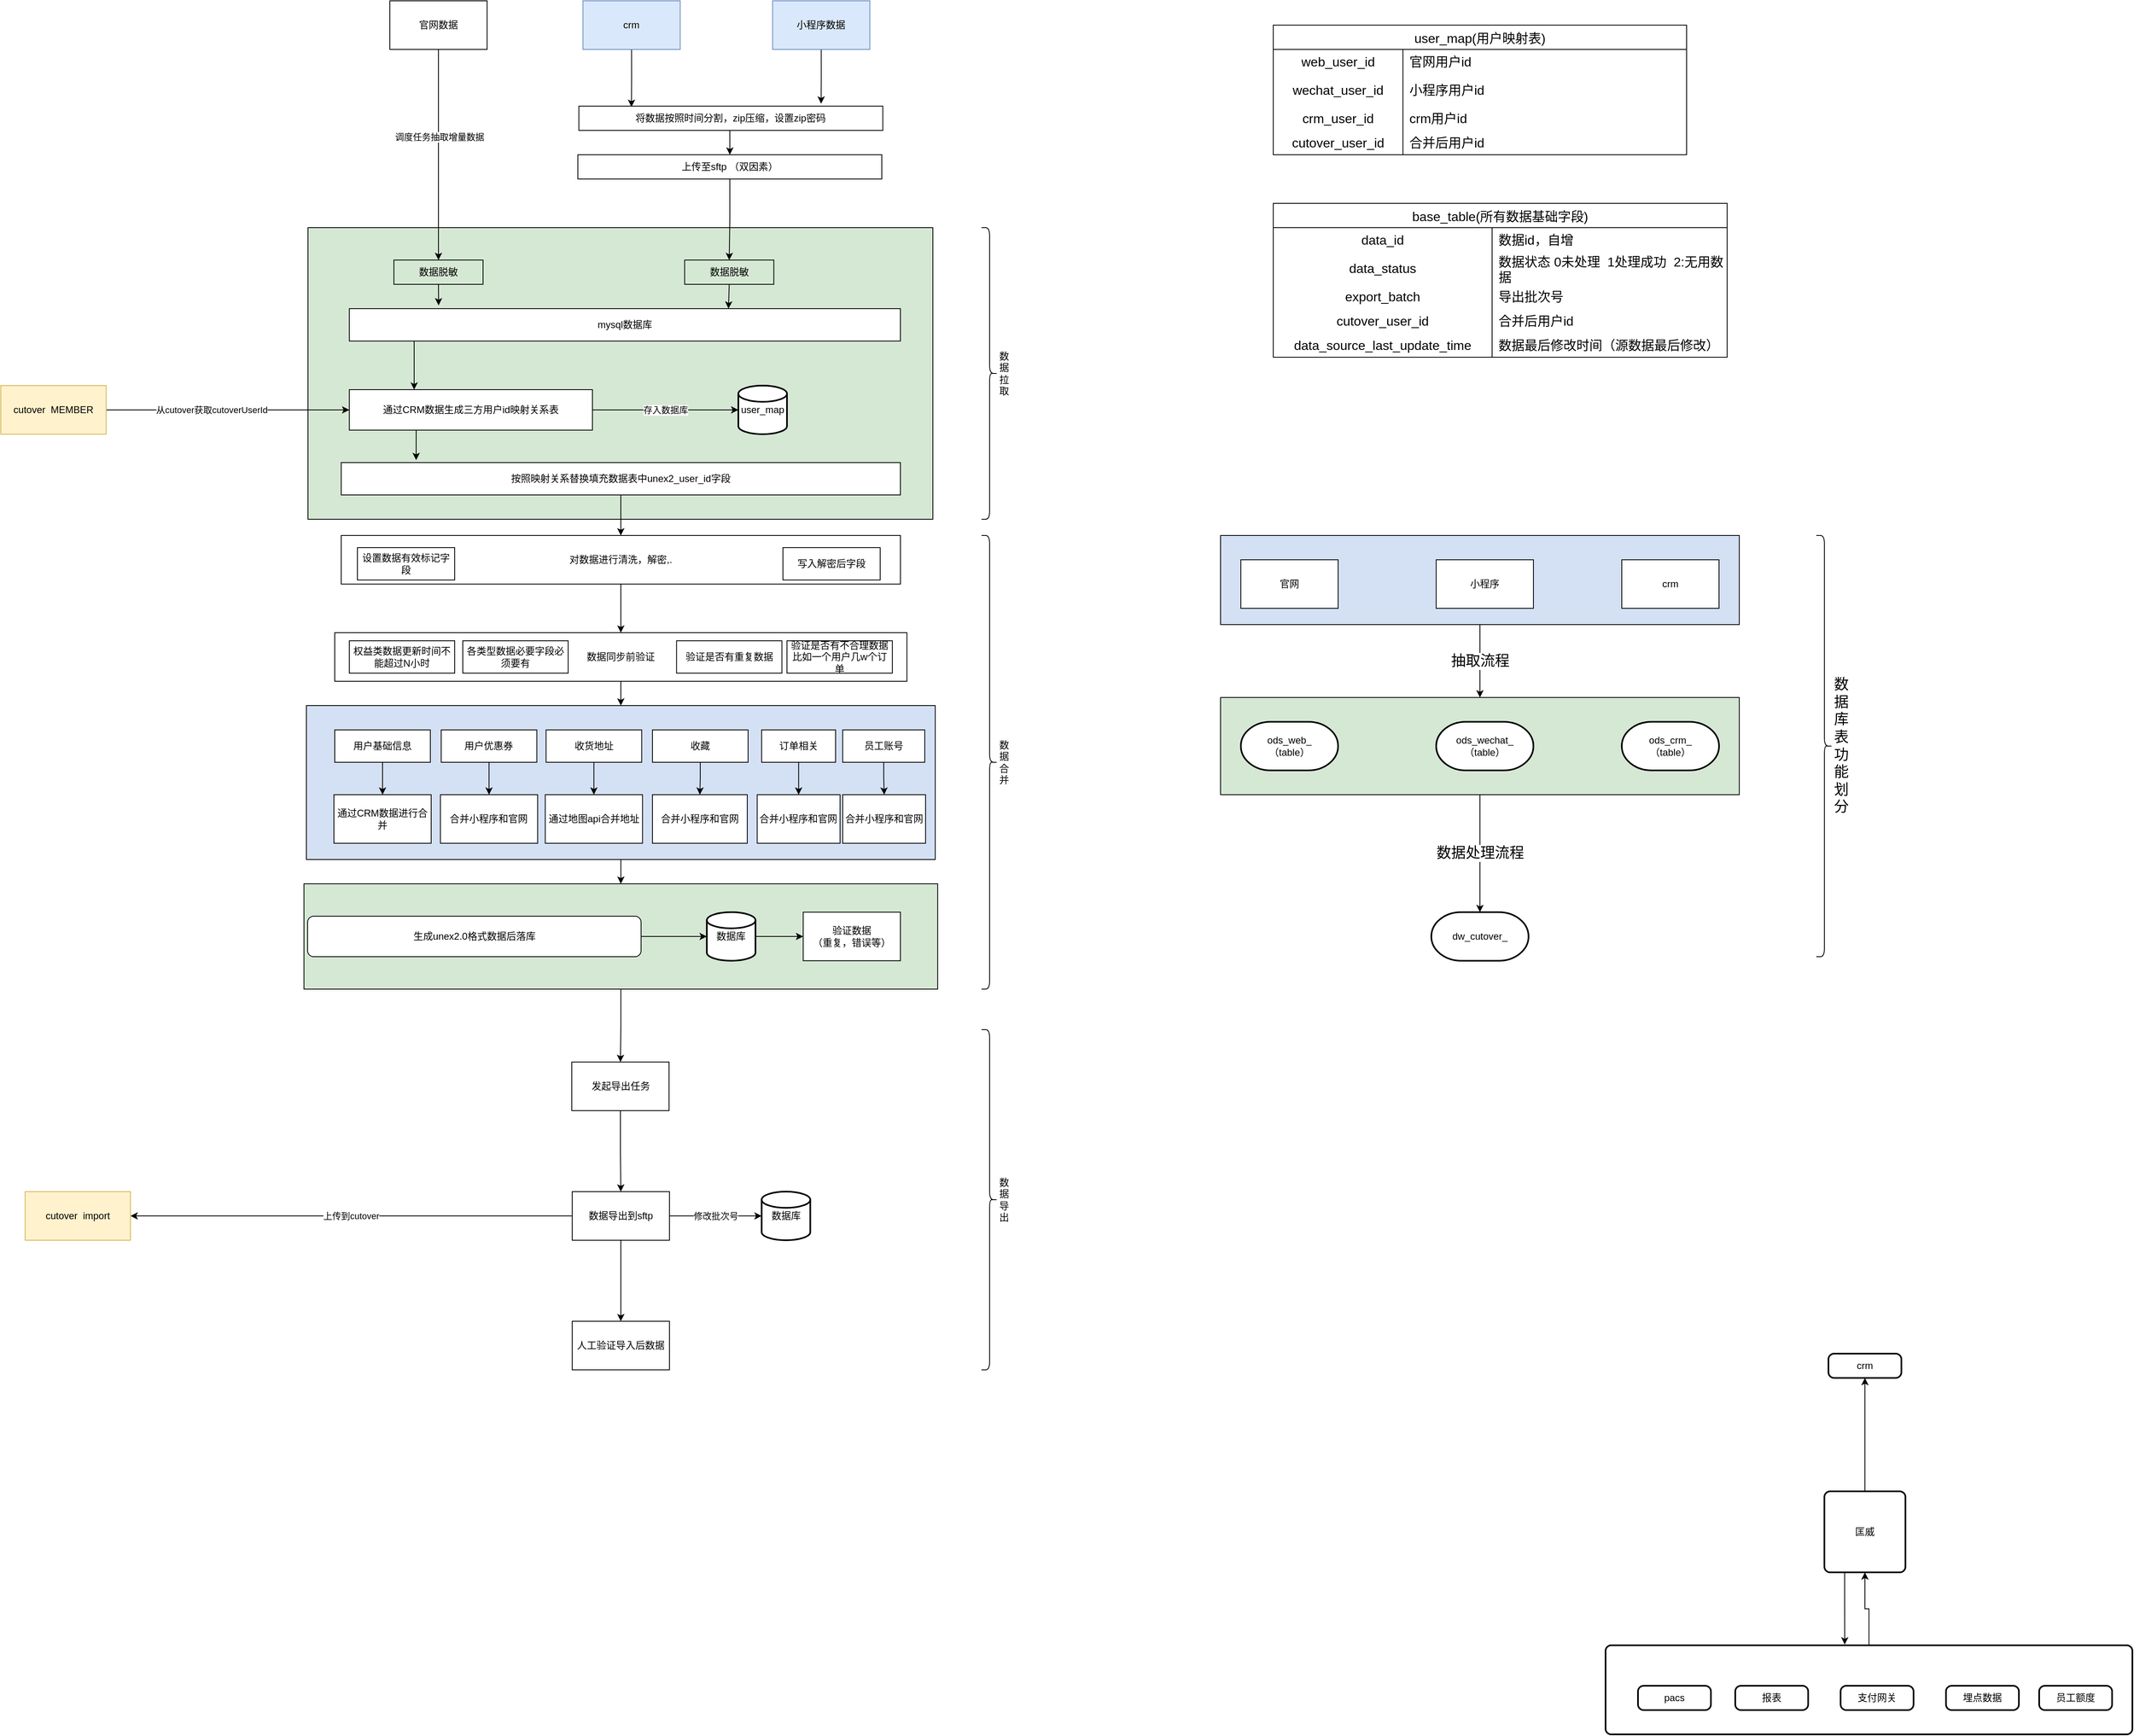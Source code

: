 <mxfile version="21.1.2" type="github">
  <diagram id="C5RBs43oDa-KdzZeNtuy" name="Page-1">
    <mxGraphModel dx="3059" dy="2230" grid="1" gridSize="10" guides="1" tooltips="1" connect="1" arrows="1" fold="1" page="1" pageScale="1" pageWidth="827" pageHeight="1169" math="0" shadow="0">
      <root>
        <mxCell id="WIyWlLk6GJQsqaUBKTNV-0" />
        <mxCell id="WIyWlLk6GJQsqaUBKTNV-1" parent="WIyWlLk6GJQsqaUBKTNV-0" />
        <mxCell id="fcaXWsSUOQ-A27VIgPfb-210" value="&lt;font style=&quot;font-size: 18px;&quot;&gt;抽取流程&lt;/font&gt;" style="edgeStyle=orthogonalEdgeStyle;rounded=0;orthogonalLoop=1;jettySize=auto;html=1;entryX=0.5;entryY=0;entryDx=0;entryDy=0;" edge="1" parent="WIyWlLk6GJQsqaUBKTNV-1" source="fcaXWsSUOQ-A27VIgPfb-208" target="fcaXWsSUOQ-A27VIgPfb-207">
          <mxGeometry relative="1" as="geometry" />
        </mxCell>
        <mxCell id="fcaXWsSUOQ-A27VIgPfb-208" value="" style="rounded=0;whiteSpace=wrap;html=1;fillColor=#D4E1F5;" vertex="1" parent="WIyWlLk6GJQsqaUBKTNV-1">
          <mxGeometry x="855" y="420" width="640" height="110" as="geometry" />
        </mxCell>
        <mxCell id="fcaXWsSUOQ-A27VIgPfb-209" value="&lt;font style=&quot;font-size: 18px;&quot;&gt;数据处理流程&lt;/font&gt;" style="edgeStyle=orthogonalEdgeStyle;rounded=0;orthogonalLoop=1;jettySize=auto;html=1;" edge="1" parent="WIyWlLk6GJQsqaUBKTNV-1" source="fcaXWsSUOQ-A27VIgPfb-207" target="fcaXWsSUOQ-A27VIgPfb-206">
          <mxGeometry x="-0.007" relative="1" as="geometry">
            <mxPoint as="offset" />
          </mxGeometry>
        </mxCell>
        <mxCell id="fcaXWsSUOQ-A27VIgPfb-207" value="" style="rounded=0;whiteSpace=wrap;html=1;fillColor=#D5E8D4;" vertex="1" parent="WIyWlLk6GJQsqaUBKTNV-1">
          <mxGeometry x="855" y="620" width="640" height="120" as="geometry" />
        </mxCell>
        <mxCell id="fcaXWsSUOQ-A27VIgPfb-147" value="" style="rounded=0;whiteSpace=wrap;html=1;fillColor=#D5E8D4;" vertex="1" parent="WIyWlLk6GJQsqaUBKTNV-1">
          <mxGeometry x="-271" y="40" width="771" height="360" as="geometry" />
        </mxCell>
        <mxCell id="fcaXWsSUOQ-A27VIgPfb-154" value="" style="edgeStyle=orthogonalEdgeStyle;rounded=0;orthogonalLoop=1;jettySize=auto;html=1;" edge="1" parent="WIyWlLk6GJQsqaUBKTNV-1" source="fcaXWsSUOQ-A27VIgPfb-136" target="fcaXWsSUOQ-A27VIgPfb-153">
          <mxGeometry relative="1" as="geometry" />
        </mxCell>
        <mxCell id="fcaXWsSUOQ-A27VIgPfb-136" value="" style="rounded=0;whiteSpace=wrap;html=1;fillColor=#D5E8D4;" vertex="1" parent="WIyWlLk6GJQsqaUBKTNV-1">
          <mxGeometry x="-275.94" y="850" width="781.88" height="130" as="geometry" />
        </mxCell>
        <mxCell id="fcaXWsSUOQ-A27VIgPfb-137" style="edgeStyle=orthogonalEdgeStyle;rounded=0;orthogonalLoop=1;jettySize=auto;html=1;entryX=0.5;entryY=0;entryDx=0;entryDy=0;" edge="1" parent="WIyWlLk6GJQsqaUBKTNV-1" source="fcaXWsSUOQ-A27VIgPfb-123" target="fcaXWsSUOQ-A27VIgPfb-136">
          <mxGeometry relative="1" as="geometry" />
        </mxCell>
        <mxCell id="fcaXWsSUOQ-A27VIgPfb-123" value="" style="rounded=0;whiteSpace=wrap;html=1;fillColor=#D4E1F5;" vertex="1" parent="WIyWlLk6GJQsqaUBKTNV-1">
          <mxGeometry x="-272.94" y="630" width="775.87" height="190" as="geometry" />
        </mxCell>
        <mxCell id="0gqTy0QDbSoAj9n-1m2J-122" style="edgeStyle=orthogonalEdgeStyle;rounded=0;orthogonalLoop=1;jettySize=auto;html=1;exitX=0.5;exitY=0;exitDx=0;exitDy=0;entryX=0.5;entryY=1;entryDx=0;entryDy=0;" parent="WIyWlLk6GJQsqaUBKTNV-1" source="0gqTy0QDbSoAj9n-1m2J-116" target="0gqTy0QDbSoAj9n-1m2J-111" edge="1">
          <mxGeometry relative="1" as="geometry">
            <mxPoint x="1655" y="1765" as="targetPoint" />
          </mxGeometry>
        </mxCell>
        <mxCell id="0gqTy0QDbSoAj9n-1m2J-116" value="" style="rounded=1;whiteSpace=wrap;html=1;absoluteArcSize=1;arcSize=14;strokeWidth=2;" parent="WIyWlLk6GJQsqaUBKTNV-1" vertex="1">
          <mxGeometry x="1330" y="1790" width="650" height="110" as="geometry" />
        </mxCell>
        <mxCell id="fcaXWsSUOQ-A27VIgPfb-14" style="edgeStyle=orthogonalEdgeStyle;rounded=0;orthogonalLoop=1;jettySize=auto;html=1;exitX=0.5;exitY=1;exitDx=0;exitDy=0;entryX=0.162;entryY=-0.1;entryDx=0;entryDy=0;entryPerimeter=0;" edge="1" parent="WIyWlLk6GJQsqaUBKTNV-1" source="fcaXWsSUOQ-A27VIgPfb-23" target="fcaXWsSUOQ-A27VIgPfb-11">
          <mxGeometry relative="1" as="geometry">
            <mxPoint x="-110" y="120" as="targetPoint" />
          </mxGeometry>
        </mxCell>
        <mxCell id="xfaNWAlnwhSYscTLYdB0-0" value="官网数据" style="rounded=0;whiteSpace=wrap;html=1;" parent="WIyWlLk6GJQsqaUBKTNV-1" vertex="1">
          <mxGeometry x="-170" y="-240" width="120" height="60" as="geometry" />
        </mxCell>
        <mxCell id="fcaXWsSUOQ-A27VIgPfb-3" style="edgeStyle=orthogonalEdgeStyle;rounded=0;orthogonalLoop=1;jettySize=auto;html=1;exitX=0.5;exitY=1;exitDx=0;exitDy=0;entryX=0.797;entryY=-0.1;entryDx=0;entryDy=0;entryPerimeter=0;" edge="1" parent="WIyWlLk6GJQsqaUBKTNV-1" source="xfaNWAlnwhSYscTLYdB0-1" target="fcaXWsSUOQ-A27VIgPfb-1">
          <mxGeometry relative="1" as="geometry" />
        </mxCell>
        <mxCell id="xfaNWAlnwhSYscTLYdB0-1" value="小程序数据" style="rounded=0;whiteSpace=wrap;html=1;fillColor=#dae8fc;strokeColor=#6c8ebf;" parent="WIyWlLk6GJQsqaUBKTNV-1" vertex="1">
          <mxGeometry x="302.25" y="-240" width="120" height="60" as="geometry" />
        </mxCell>
        <mxCell id="fcaXWsSUOQ-A27VIgPfb-2" style="edgeStyle=orthogonalEdgeStyle;rounded=0;orthogonalLoop=1;jettySize=auto;html=1;exitX=0.5;exitY=1;exitDx=0;exitDy=0;entryX=0.173;entryY=0.033;entryDx=0;entryDy=0;entryPerimeter=0;" edge="1" parent="WIyWlLk6GJQsqaUBKTNV-1" source="0gqTy0QDbSoAj9n-1m2J-1" target="fcaXWsSUOQ-A27VIgPfb-1">
          <mxGeometry relative="1" as="geometry" />
        </mxCell>
        <mxCell id="0gqTy0QDbSoAj9n-1m2J-1" value="crm" style="rounded=0;whiteSpace=wrap;html=1;fillColor=#dae8fc;strokeColor=#6c8ebf;" parent="WIyWlLk6GJQsqaUBKTNV-1" vertex="1">
          <mxGeometry x="68.25" y="-240" width="120" height="60" as="geometry" />
        </mxCell>
        <mxCell id="0gqTy0QDbSoAj9n-1m2J-119" style="edgeStyle=orthogonalEdgeStyle;rounded=0;orthogonalLoop=1;jettySize=auto;html=1;exitX=0.5;exitY=0;exitDx=0;exitDy=0;" parent="WIyWlLk6GJQsqaUBKTNV-1" source="0gqTy0QDbSoAj9n-1m2J-111" target="0gqTy0QDbSoAj9n-1m2J-112" edge="1">
          <mxGeometry relative="1" as="geometry" />
        </mxCell>
        <mxCell id="0gqTy0QDbSoAj9n-1m2J-120" style="edgeStyle=orthogonalEdgeStyle;rounded=0;orthogonalLoop=1;jettySize=auto;html=1;exitX=0.25;exitY=1;exitDx=0;exitDy=0;entryX=0.454;entryY=-0.009;entryDx=0;entryDy=0;entryPerimeter=0;" parent="WIyWlLk6GJQsqaUBKTNV-1" source="0gqTy0QDbSoAj9n-1m2J-111" target="0gqTy0QDbSoAj9n-1m2J-116" edge="1">
          <mxGeometry relative="1" as="geometry" />
        </mxCell>
        <mxCell id="0gqTy0QDbSoAj9n-1m2J-111" value="匡威" style="rounded=1;whiteSpace=wrap;html=1;absoluteArcSize=1;arcSize=14;strokeWidth=2;" parent="WIyWlLk6GJQsqaUBKTNV-1" vertex="1">
          <mxGeometry x="1600" y="1600" width="100" height="100" as="geometry" />
        </mxCell>
        <mxCell id="0gqTy0QDbSoAj9n-1m2J-112" value="crm" style="rounded=1;whiteSpace=wrap;html=1;absoluteArcSize=1;arcSize=14;strokeWidth=2;" parent="WIyWlLk6GJQsqaUBKTNV-1" vertex="1">
          <mxGeometry x="1605" y="1430" width="90" height="30" as="geometry" />
        </mxCell>
        <mxCell id="0gqTy0QDbSoAj9n-1m2J-113" value="pacs" style="rounded=1;whiteSpace=wrap;html=1;absoluteArcSize=1;arcSize=14;strokeWidth=2;" parent="WIyWlLk6GJQsqaUBKTNV-1" vertex="1">
          <mxGeometry x="1370" y="1840" width="90" height="30" as="geometry" />
        </mxCell>
        <mxCell id="0gqTy0QDbSoAj9n-1m2J-114" value="报表" style="rounded=1;whiteSpace=wrap;html=1;absoluteArcSize=1;arcSize=14;strokeWidth=2;" parent="WIyWlLk6GJQsqaUBKTNV-1" vertex="1">
          <mxGeometry x="1490" y="1840" width="90" height="30" as="geometry" />
        </mxCell>
        <mxCell id="0gqTy0QDbSoAj9n-1m2J-115" value="支付网关" style="rounded=1;whiteSpace=wrap;html=1;absoluteArcSize=1;arcSize=14;strokeWidth=2;" parent="WIyWlLk6GJQsqaUBKTNV-1" vertex="1">
          <mxGeometry x="1620" y="1840" width="90" height="30" as="geometry" />
        </mxCell>
        <mxCell id="0gqTy0QDbSoAj9n-1m2J-117" value="埋点数据" style="rounded=1;whiteSpace=wrap;html=1;absoluteArcSize=1;arcSize=14;strokeWidth=2;" parent="WIyWlLk6GJQsqaUBKTNV-1" vertex="1">
          <mxGeometry x="1750" y="1840" width="90" height="30" as="geometry" />
        </mxCell>
        <mxCell id="0gqTy0QDbSoAj9n-1m2J-118" value="员工额度" style="rounded=1;whiteSpace=wrap;html=1;absoluteArcSize=1;arcSize=14;strokeWidth=2;" parent="WIyWlLk6GJQsqaUBKTNV-1" vertex="1">
          <mxGeometry x="1865" y="1840" width="90" height="30" as="geometry" />
        </mxCell>
        <mxCell id="fcaXWsSUOQ-A27VIgPfb-5" style="edgeStyle=orthogonalEdgeStyle;rounded=0;orthogonalLoop=1;jettySize=auto;html=1;exitX=0.5;exitY=1;exitDx=0;exitDy=0;entryX=0.5;entryY=0;entryDx=0;entryDy=0;" edge="1" parent="WIyWlLk6GJQsqaUBKTNV-1" source="fcaXWsSUOQ-A27VIgPfb-1" target="fcaXWsSUOQ-A27VIgPfb-4">
          <mxGeometry relative="1" as="geometry" />
        </mxCell>
        <mxCell id="fcaXWsSUOQ-A27VIgPfb-1" value="将数据按照时间分割，zip压缩，设置zip密码" style="rounded=0;whiteSpace=wrap;html=1;" vertex="1" parent="WIyWlLk6GJQsqaUBKTNV-1">
          <mxGeometry x="63.25" y="-110" width="375" height="30" as="geometry" />
        </mxCell>
        <mxCell id="fcaXWsSUOQ-A27VIgPfb-28" style="edgeStyle=orthogonalEdgeStyle;rounded=0;orthogonalLoop=1;jettySize=auto;html=1;exitX=0.5;exitY=1;exitDx=0;exitDy=0;entryX=0.5;entryY=0;entryDx=0;entryDy=0;" edge="1" parent="WIyWlLk6GJQsqaUBKTNV-1" source="fcaXWsSUOQ-A27VIgPfb-4" target="fcaXWsSUOQ-A27VIgPfb-26">
          <mxGeometry relative="1" as="geometry" />
        </mxCell>
        <mxCell id="fcaXWsSUOQ-A27VIgPfb-4" value="上传至sftp （双因素）" style="rounded=0;whiteSpace=wrap;html=1;" vertex="1" parent="WIyWlLk6GJQsqaUBKTNV-1">
          <mxGeometry x="62" y="-50" width="375" height="30" as="geometry" />
        </mxCell>
        <mxCell id="fcaXWsSUOQ-A27VIgPfb-11" value="mysql数据库" style="rounded=0;whiteSpace=wrap;html=1;" vertex="1" parent="WIyWlLk6GJQsqaUBKTNV-1">
          <mxGeometry x="-220" y="140" width="680" height="40" as="geometry" />
        </mxCell>
        <mxCell id="fcaXWsSUOQ-A27VIgPfb-24" value="" style="edgeStyle=orthogonalEdgeStyle;rounded=0;orthogonalLoop=1;jettySize=auto;html=1;exitX=0.5;exitY=1;exitDx=0;exitDy=0;entryX=0.5;entryY=0;entryDx=0;entryDy=0;" edge="1" parent="WIyWlLk6GJQsqaUBKTNV-1" source="xfaNWAlnwhSYscTLYdB0-0" target="fcaXWsSUOQ-A27VIgPfb-23">
          <mxGeometry relative="1" as="geometry">
            <mxPoint x="-110" y="-110" as="sourcePoint" />
            <mxPoint x="-110" y="136" as="targetPoint" />
          </mxGeometry>
        </mxCell>
        <mxCell id="fcaXWsSUOQ-A27VIgPfb-25" value="调度任务抽取增量数据" style="edgeLabel;html=1;align=center;verticalAlign=middle;resizable=0;points=[];" vertex="1" connectable="0" parent="fcaXWsSUOQ-A27VIgPfb-24">
          <mxGeometry x="-0.171" y="1" relative="1" as="geometry">
            <mxPoint as="offset" />
          </mxGeometry>
        </mxCell>
        <mxCell id="fcaXWsSUOQ-A27VIgPfb-23" value="数据脱敏" style="rounded=0;whiteSpace=wrap;html=1;fillColor=#D5E8D4;" vertex="1" parent="WIyWlLk6GJQsqaUBKTNV-1">
          <mxGeometry x="-165" y="80" width="110" height="30" as="geometry" />
        </mxCell>
        <mxCell id="fcaXWsSUOQ-A27VIgPfb-30" style="edgeStyle=orthogonalEdgeStyle;rounded=0;orthogonalLoop=1;jettySize=auto;html=1;exitX=0.5;exitY=1;exitDx=0;exitDy=0;entryX=0.688;entryY=0;entryDx=0;entryDy=0;entryPerimeter=0;" edge="1" parent="WIyWlLk6GJQsqaUBKTNV-1" source="fcaXWsSUOQ-A27VIgPfb-26" target="fcaXWsSUOQ-A27VIgPfb-11">
          <mxGeometry relative="1" as="geometry" />
        </mxCell>
        <mxCell id="fcaXWsSUOQ-A27VIgPfb-26" value="数据脱敏" style="rounded=0;whiteSpace=wrap;html=1;fillColor=#D5E8D4;" vertex="1" parent="WIyWlLk6GJQsqaUBKTNV-1">
          <mxGeometry x="193.75" y="80" width="110" height="30" as="geometry" />
        </mxCell>
        <mxCell id="fcaXWsSUOQ-A27VIgPfb-80" value="存入数据库" style="edgeStyle=orthogonalEdgeStyle;rounded=0;orthogonalLoop=1;jettySize=auto;html=1;exitX=1;exitY=0.5;exitDx=0;exitDy=0;entryX=0;entryY=0.5;entryDx=0;entryDy=0;entryPerimeter=0;" edge="1" parent="WIyWlLk6GJQsqaUBKTNV-1" source="fcaXWsSUOQ-A27VIgPfb-31" target="fcaXWsSUOQ-A27VIgPfb-79">
          <mxGeometry relative="1" as="geometry" />
        </mxCell>
        <mxCell id="fcaXWsSUOQ-A27VIgPfb-82" style="edgeStyle=orthogonalEdgeStyle;rounded=0;orthogonalLoop=1;jettySize=auto;html=1;exitX=0.25;exitY=1;exitDx=0;exitDy=0;entryX=0.134;entryY=-0.075;entryDx=0;entryDy=0;entryPerimeter=0;" edge="1" parent="WIyWlLk6GJQsqaUBKTNV-1" source="fcaXWsSUOQ-A27VIgPfb-31" target="fcaXWsSUOQ-A27VIgPfb-81">
          <mxGeometry relative="1" as="geometry" />
        </mxCell>
        <mxCell id="fcaXWsSUOQ-A27VIgPfb-31" value="通过CRM数据生成三方用户id映射关系表" style="rounded=0;whiteSpace=wrap;html=1;" vertex="1" parent="WIyWlLk6GJQsqaUBKTNV-1">
          <mxGeometry x="-220" y="240" width="300" height="50" as="geometry" />
        </mxCell>
        <mxCell id="fcaXWsSUOQ-A27VIgPfb-32" value="" style="endArrow=classic;html=1;rounded=0;" edge="1" parent="WIyWlLk6GJQsqaUBKTNV-1">
          <mxGeometry width="50" height="50" relative="1" as="geometry">
            <mxPoint x="-140" y="180" as="sourcePoint" />
            <mxPoint x="-140" y="240" as="targetPoint" />
          </mxGeometry>
        </mxCell>
        <mxCell id="fcaXWsSUOQ-A27VIgPfb-66" style="edgeStyle=orthogonalEdgeStyle;rounded=0;orthogonalLoop=1;jettySize=auto;html=1;exitX=1;exitY=0.5;exitDx=0;exitDy=0;" edge="1" parent="WIyWlLk6GJQsqaUBKTNV-1" source="fcaXWsSUOQ-A27VIgPfb-65" target="fcaXWsSUOQ-A27VIgPfb-31">
          <mxGeometry relative="1" as="geometry" />
        </mxCell>
        <mxCell id="fcaXWsSUOQ-A27VIgPfb-65" value="cutover&amp;nbsp; MEMBER" style="rounded=0;whiteSpace=wrap;html=1;fillColor=#fff2cc;strokeColor=#d6b656;" vertex="1" parent="WIyWlLk6GJQsqaUBKTNV-1">
          <mxGeometry x="-650" y="235" width="130" height="60" as="geometry" />
        </mxCell>
        <mxCell id="fcaXWsSUOQ-A27VIgPfb-67" value="从cutover获取cutoverUserId" style="edgeLabel;html=1;align=center;verticalAlign=middle;resizable=0;points=[];" vertex="1" connectable="0" parent="WIyWlLk6GJQsqaUBKTNV-1">
          <mxGeometry x="-390" y="265" as="geometry" />
        </mxCell>
        <mxCell id="fcaXWsSUOQ-A27VIgPfb-79" value="user_map" style="strokeWidth=2;html=1;shape=mxgraph.flowchart.database;whiteSpace=wrap;" vertex="1" parent="WIyWlLk6GJQsqaUBKTNV-1">
          <mxGeometry x="260" y="235" width="60" height="60" as="geometry" />
        </mxCell>
        <mxCell id="fcaXWsSUOQ-A27VIgPfb-84" style="edgeStyle=orthogonalEdgeStyle;rounded=0;orthogonalLoop=1;jettySize=auto;html=1;" edge="1" parent="WIyWlLk6GJQsqaUBKTNV-1" source="fcaXWsSUOQ-A27VIgPfb-81" target="fcaXWsSUOQ-A27VIgPfb-83">
          <mxGeometry relative="1" as="geometry" />
        </mxCell>
        <mxCell id="fcaXWsSUOQ-A27VIgPfb-81" value="按照映射关系替换填充数据表中unex2_user_id字段" style="rounded=0;whiteSpace=wrap;html=1;" vertex="1" parent="WIyWlLk6GJQsqaUBKTNV-1">
          <mxGeometry x="-230" y="330" width="690" height="40" as="geometry" />
        </mxCell>
        <mxCell id="fcaXWsSUOQ-A27VIgPfb-90" style="edgeStyle=orthogonalEdgeStyle;rounded=0;orthogonalLoop=1;jettySize=auto;html=1;exitX=0.5;exitY=1;exitDx=0;exitDy=0;entryX=0.5;entryY=0;entryDx=0;entryDy=0;" edge="1" parent="WIyWlLk6GJQsqaUBKTNV-1" source="fcaXWsSUOQ-A27VIgPfb-83" target="fcaXWsSUOQ-A27VIgPfb-89">
          <mxGeometry relative="1" as="geometry" />
        </mxCell>
        <mxCell id="fcaXWsSUOQ-A27VIgPfb-83" value="对数据进行清洗，解密,." style="rounded=0;whiteSpace=wrap;html=1;" vertex="1" parent="WIyWlLk6GJQsqaUBKTNV-1">
          <mxGeometry x="-230" y="420" width="690" height="60" as="geometry" />
        </mxCell>
        <mxCell id="fcaXWsSUOQ-A27VIgPfb-85" value="设置数据有效标记字段" style="rounded=0;whiteSpace=wrap;html=1;" vertex="1" parent="WIyWlLk6GJQsqaUBKTNV-1">
          <mxGeometry x="-210" y="435" width="120" height="40" as="geometry" />
        </mxCell>
        <mxCell id="fcaXWsSUOQ-A27VIgPfb-87" value="写入解密后字段" style="rounded=0;whiteSpace=wrap;html=1;" vertex="1" parent="WIyWlLk6GJQsqaUBKTNV-1">
          <mxGeometry x="315" y="435" width="120" height="40" as="geometry" />
        </mxCell>
        <mxCell id="fcaXWsSUOQ-A27VIgPfb-124" style="edgeStyle=orthogonalEdgeStyle;rounded=0;orthogonalLoop=1;jettySize=auto;html=1;" edge="1" parent="WIyWlLk6GJQsqaUBKTNV-1" source="fcaXWsSUOQ-A27VIgPfb-89" target="fcaXWsSUOQ-A27VIgPfb-123">
          <mxGeometry relative="1" as="geometry" />
        </mxCell>
        <mxCell id="fcaXWsSUOQ-A27VIgPfb-89" value="数据同步前验证" style="rounded=0;whiteSpace=wrap;html=1;" vertex="1" parent="WIyWlLk6GJQsqaUBKTNV-1">
          <mxGeometry x="-238" y="540" width="706" height="60" as="geometry" />
        </mxCell>
        <mxCell id="fcaXWsSUOQ-A27VIgPfb-91" value="权益类数据更新时间不能超过N小时" style="rounded=0;whiteSpace=wrap;html=1;" vertex="1" parent="WIyWlLk6GJQsqaUBKTNV-1">
          <mxGeometry x="-220" y="550" width="130" height="40" as="geometry" />
        </mxCell>
        <mxCell id="fcaXWsSUOQ-A27VIgPfb-92" value="各类型数据必要字段必须要有" style="rounded=0;whiteSpace=wrap;html=1;" vertex="1" parent="WIyWlLk6GJQsqaUBKTNV-1">
          <mxGeometry x="-80" y="550" width="130" height="40" as="geometry" />
        </mxCell>
        <mxCell id="fcaXWsSUOQ-A27VIgPfb-93" value="验证是否有重复数据" style="rounded=0;whiteSpace=wrap;html=1;" vertex="1" parent="WIyWlLk6GJQsqaUBKTNV-1">
          <mxGeometry x="183.75" y="550" width="130" height="40" as="geometry" />
        </mxCell>
        <mxCell id="fcaXWsSUOQ-A27VIgPfb-94" value="验证是否有不合理数据&lt;br&gt;比如一个用户几w个订单" style="rounded=0;whiteSpace=wrap;html=1;" vertex="1" parent="WIyWlLk6GJQsqaUBKTNV-1">
          <mxGeometry x="320" y="550" width="130" height="40" as="geometry" />
        </mxCell>
        <mxCell id="fcaXWsSUOQ-A27VIgPfb-100" style="edgeStyle=orthogonalEdgeStyle;rounded=0;orthogonalLoop=1;jettySize=auto;html=1;exitX=0.5;exitY=1;exitDx=0;exitDy=0;entryX=0.5;entryY=0;entryDx=0;entryDy=0;" edge="1" parent="WIyWlLk6GJQsqaUBKTNV-1" source="fcaXWsSUOQ-A27VIgPfb-96" target="fcaXWsSUOQ-A27VIgPfb-99">
          <mxGeometry relative="1" as="geometry" />
        </mxCell>
        <mxCell id="fcaXWsSUOQ-A27VIgPfb-96" value="用户基础信息" style="rounded=0;whiteSpace=wrap;html=1;" vertex="1" parent="WIyWlLk6GJQsqaUBKTNV-1">
          <mxGeometry x="-238" y="660" width="118" height="40" as="geometry" />
        </mxCell>
        <mxCell id="fcaXWsSUOQ-A27VIgPfb-99" value="通过CRM数据进行合并" style="rounded=0;whiteSpace=wrap;html=1;" vertex="1" parent="WIyWlLk6GJQsqaUBKTNV-1">
          <mxGeometry x="-239" y="740" width="120" height="60" as="geometry" />
        </mxCell>
        <mxCell id="fcaXWsSUOQ-A27VIgPfb-101" style="edgeStyle=orthogonalEdgeStyle;rounded=0;orthogonalLoop=1;jettySize=auto;html=1;exitX=0.5;exitY=1;exitDx=0;exitDy=0;entryX=0.5;entryY=0;entryDx=0;entryDy=0;" edge="1" parent="WIyWlLk6GJQsqaUBKTNV-1" source="fcaXWsSUOQ-A27VIgPfb-102" target="fcaXWsSUOQ-A27VIgPfb-103">
          <mxGeometry relative="1" as="geometry" />
        </mxCell>
        <mxCell id="fcaXWsSUOQ-A27VIgPfb-102" value="用户优惠券" style="rounded=0;whiteSpace=wrap;html=1;" vertex="1" parent="WIyWlLk6GJQsqaUBKTNV-1">
          <mxGeometry x="-106.63" y="660" width="118" height="40" as="geometry" />
        </mxCell>
        <mxCell id="fcaXWsSUOQ-A27VIgPfb-103" value="合并小程序和官网" style="rounded=0;whiteSpace=wrap;html=1;" vertex="1" parent="WIyWlLk6GJQsqaUBKTNV-1">
          <mxGeometry x="-107.63" y="740" width="120" height="60" as="geometry" />
        </mxCell>
        <mxCell id="fcaXWsSUOQ-A27VIgPfb-105" style="edgeStyle=orthogonalEdgeStyle;rounded=0;orthogonalLoop=1;jettySize=auto;html=1;exitX=0.5;exitY=1;exitDx=0;exitDy=0;entryX=0.5;entryY=0;entryDx=0;entryDy=0;" edge="1" parent="WIyWlLk6GJQsqaUBKTNV-1" source="fcaXWsSUOQ-A27VIgPfb-106" target="fcaXWsSUOQ-A27VIgPfb-107">
          <mxGeometry relative="1" as="geometry" />
        </mxCell>
        <mxCell id="fcaXWsSUOQ-A27VIgPfb-106" value="收货地址" style="rounded=0;whiteSpace=wrap;html=1;" vertex="1" parent="WIyWlLk6GJQsqaUBKTNV-1">
          <mxGeometry x="22.75" y="660" width="118" height="40" as="geometry" />
        </mxCell>
        <mxCell id="fcaXWsSUOQ-A27VIgPfb-107" value="通过地图api合并地址&lt;br&gt;" style="rounded=0;whiteSpace=wrap;html=1;" vertex="1" parent="WIyWlLk6GJQsqaUBKTNV-1">
          <mxGeometry x="21.75" y="740" width="120" height="60" as="geometry" />
        </mxCell>
        <mxCell id="fcaXWsSUOQ-A27VIgPfb-110" style="edgeStyle=orthogonalEdgeStyle;rounded=0;orthogonalLoop=1;jettySize=auto;html=1;exitX=0.5;exitY=1;exitDx=0;exitDy=0;entryX=0.5;entryY=0;entryDx=0;entryDy=0;" edge="1" parent="WIyWlLk6GJQsqaUBKTNV-1" source="fcaXWsSUOQ-A27VIgPfb-111" target="fcaXWsSUOQ-A27VIgPfb-112">
          <mxGeometry relative="1" as="geometry" />
        </mxCell>
        <mxCell id="fcaXWsSUOQ-A27VIgPfb-111" value="收藏" style="rounded=0;whiteSpace=wrap;html=1;" vertex="1" parent="WIyWlLk6GJQsqaUBKTNV-1">
          <mxGeometry x="154" y="660" width="118" height="40" as="geometry" />
        </mxCell>
        <mxCell id="fcaXWsSUOQ-A27VIgPfb-112" value="合并小程序和官网" style="rounded=0;whiteSpace=wrap;html=1;" vertex="1" parent="WIyWlLk6GJQsqaUBKTNV-1">
          <mxGeometry x="154" y="740" width="117" height="60" as="geometry" />
        </mxCell>
        <mxCell id="fcaXWsSUOQ-A27VIgPfb-117" style="edgeStyle=orthogonalEdgeStyle;rounded=0;orthogonalLoop=1;jettySize=auto;html=1;exitX=0.5;exitY=1;exitDx=0;exitDy=0;entryX=0.5;entryY=0;entryDx=0;entryDy=0;" edge="1" parent="WIyWlLk6GJQsqaUBKTNV-1" source="fcaXWsSUOQ-A27VIgPfb-113" target="fcaXWsSUOQ-A27VIgPfb-116">
          <mxGeometry relative="1" as="geometry" />
        </mxCell>
        <mxCell id="fcaXWsSUOQ-A27VIgPfb-113" value="订单相关" style="rounded=0;whiteSpace=wrap;html=1;" vertex="1" parent="WIyWlLk6GJQsqaUBKTNV-1">
          <mxGeometry x="288.75" y="660" width="91.25" height="40" as="geometry" />
        </mxCell>
        <mxCell id="fcaXWsSUOQ-A27VIgPfb-116" value="合并小程序和官网" style="rounded=0;whiteSpace=wrap;html=1;" vertex="1" parent="WIyWlLk6GJQsqaUBKTNV-1">
          <mxGeometry x="283.25" y="740" width="102.25" height="60" as="geometry" />
        </mxCell>
        <mxCell id="fcaXWsSUOQ-A27VIgPfb-122" style="edgeStyle=orthogonalEdgeStyle;rounded=0;orthogonalLoop=1;jettySize=auto;html=1;exitX=0.5;exitY=1;exitDx=0;exitDy=0;" edge="1" parent="WIyWlLk6GJQsqaUBKTNV-1" source="fcaXWsSUOQ-A27VIgPfb-118" target="fcaXWsSUOQ-A27VIgPfb-119">
          <mxGeometry relative="1" as="geometry" />
        </mxCell>
        <mxCell id="fcaXWsSUOQ-A27VIgPfb-118" value="员工账号" style="rounded=0;whiteSpace=wrap;html=1;" vertex="1" parent="WIyWlLk6GJQsqaUBKTNV-1">
          <mxGeometry x="388.75" y="660" width="101.25" height="40" as="geometry" />
        </mxCell>
        <mxCell id="fcaXWsSUOQ-A27VIgPfb-119" value="合并小程序和官网" style="rounded=0;whiteSpace=wrap;html=1;" vertex="1" parent="WIyWlLk6GJQsqaUBKTNV-1">
          <mxGeometry x="388.75" y="740" width="102.25" height="60" as="geometry" />
        </mxCell>
        <mxCell id="fcaXWsSUOQ-A27VIgPfb-133" style="edgeStyle=orthogonalEdgeStyle;rounded=0;orthogonalLoop=1;jettySize=auto;html=1;exitX=1;exitY=0.5;exitDx=0;exitDy=0;entryX=0;entryY=0.5;entryDx=0;entryDy=0;entryPerimeter=0;" edge="1" parent="WIyWlLk6GJQsqaUBKTNV-1" source="fcaXWsSUOQ-A27VIgPfb-125" target="fcaXWsSUOQ-A27VIgPfb-132">
          <mxGeometry relative="1" as="geometry" />
        </mxCell>
        <mxCell id="fcaXWsSUOQ-A27VIgPfb-125" value="生成unex2.0格式数据后落库" style="rounded=1;whiteSpace=wrap;html=1;" vertex="1" parent="WIyWlLk6GJQsqaUBKTNV-1">
          <mxGeometry x="-271.47" y="890" width="411.47" height="50" as="geometry" />
        </mxCell>
        <mxCell id="fcaXWsSUOQ-A27VIgPfb-135" value="" style="edgeStyle=orthogonalEdgeStyle;rounded=0;orthogonalLoop=1;jettySize=auto;html=1;" edge="1" parent="WIyWlLk6GJQsqaUBKTNV-1" source="fcaXWsSUOQ-A27VIgPfb-132" target="fcaXWsSUOQ-A27VIgPfb-134">
          <mxGeometry relative="1" as="geometry" />
        </mxCell>
        <mxCell id="fcaXWsSUOQ-A27VIgPfb-132" value="数据库" style="strokeWidth=2;html=1;shape=mxgraph.flowchart.database;whiteSpace=wrap;" vertex="1" parent="WIyWlLk6GJQsqaUBKTNV-1">
          <mxGeometry x="221.12" y="885" width="60" height="60" as="geometry" />
        </mxCell>
        <mxCell id="fcaXWsSUOQ-A27VIgPfb-134" value="验证数据&lt;br&gt;（重复，错误等）" style="rounded=0;whiteSpace=wrap;html=1;" vertex="1" parent="WIyWlLk6GJQsqaUBKTNV-1">
          <mxGeometry x="340" y="885" width="120" height="60" as="geometry" />
        </mxCell>
        <mxCell id="fcaXWsSUOQ-A27VIgPfb-143" value="上传到cutover" style="edgeStyle=orthogonalEdgeStyle;rounded=0;orthogonalLoop=1;jettySize=auto;html=1;entryX=1;entryY=0.5;entryDx=0;entryDy=0;" edge="1" parent="WIyWlLk6GJQsqaUBKTNV-1" source="fcaXWsSUOQ-A27VIgPfb-138" target="fcaXWsSUOQ-A27VIgPfb-142">
          <mxGeometry x="0.002" relative="1" as="geometry">
            <mxPoint as="offset" />
          </mxGeometry>
        </mxCell>
        <mxCell id="fcaXWsSUOQ-A27VIgPfb-146" value="" style="edgeStyle=orthogonalEdgeStyle;rounded=0;orthogonalLoop=1;jettySize=auto;html=1;" edge="1" parent="WIyWlLk6GJQsqaUBKTNV-1" source="fcaXWsSUOQ-A27VIgPfb-138" target="fcaXWsSUOQ-A27VIgPfb-145">
          <mxGeometry relative="1" as="geometry" />
        </mxCell>
        <mxCell id="fcaXWsSUOQ-A27VIgPfb-157" value="修改批次号" style="edgeStyle=orthogonalEdgeStyle;rounded=0;orthogonalLoop=1;jettySize=auto;html=1;" edge="1" parent="WIyWlLk6GJQsqaUBKTNV-1" source="fcaXWsSUOQ-A27VIgPfb-138" target="fcaXWsSUOQ-A27VIgPfb-156">
          <mxGeometry relative="1" as="geometry" />
        </mxCell>
        <mxCell id="fcaXWsSUOQ-A27VIgPfb-138" value="数据导出到sftp" style="rounded=0;whiteSpace=wrap;html=1;" vertex="1" parent="WIyWlLk6GJQsqaUBKTNV-1">
          <mxGeometry x="55" y="1230" width="120" height="60" as="geometry" />
        </mxCell>
        <mxCell id="fcaXWsSUOQ-A27VIgPfb-142" value="cutover&amp;nbsp; import" style="rounded=0;whiteSpace=wrap;html=1;fillColor=#fff2cc;strokeColor=#d6b656;" vertex="1" parent="WIyWlLk6GJQsqaUBKTNV-1">
          <mxGeometry x="-620" y="1230" width="130" height="60" as="geometry" />
        </mxCell>
        <mxCell id="fcaXWsSUOQ-A27VIgPfb-145" value="人工验证导入后数据" style="rounded=0;whiteSpace=wrap;html=1;" vertex="1" parent="WIyWlLk6GJQsqaUBKTNV-1">
          <mxGeometry x="55" y="1390" width="120" height="60" as="geometry" />
        </mxCell>
        <mxCell id="fcaXWsSUOQ-A27VIgPfb-148" value="数据拉取" style="shape=curlyBracket;whiteSpace=wrap;html=1;rounded=1;flipH=1;labelPosition=right;verticalLabelPosition=middle;align=left;verticalAlign=middle;" vertex="1" parent="WIyWlLk6GJQsqaUBKTNV-1">
          <mxGeometry x="560" y="40" width="20" height="360" as="geometry" />
        </mxCell>
        <mxCell id="fcaXWsSUOQ-A27VIgPfb-149" value="数据合并" style="shape=curlyBracket;whiteSpace=wrap;html=1;rounded=1;flipH=1;labelPosition=right;verticalLabelPosition=middle;align=left;verticalAlign=middle;" vertex="1" parent="WIyWlLk6GJQsqaUBKTNV-1">
          <mxGeometry x="560" y="420" width="20" height="560" as="geometry" />
        </mxCell>
        <mxCell id="fcaXWsSUOQ-A27VIgPfb-150" value="数据导出" style="shape=curlyBracket;whiteSpace=wrap;html=1;rounded=1;flipH=1;labelPosition=right;verticalLabelPosition=middle;align=left;verticalAlign=middle;" vertex="1" parent="WIyWlLk6GJQsqaUBKTNV-1">
          <mxGeometry x="560" y="1030" width="20" height="420" as="geometry" />
        </mxCell>
        <mxCell id="fcaXWsSUOQ-A27VIgPfb-155" value="" style="edgeStyle=orthogonalEdgeStyle;rounded=0;orthogonalLoop=1;jettySize=auto;html=1;" edge="1" parent="WIyWlLk6GJQsqaUBKTNV-1" source="fcaXWsSUOQ-A27VIgPfb-153" target="fcaXWsSUOQ-A27VIgPfb-138">
          <mxGeometry relative="1" as="geometry" />
        </mxCell>
        <mxCell id="fcaXWsSUOQ-A27VIgPfb-153" value="发起导出任务&lt;br&gt;" style="rounded=0;whiteSpace=wrap;html=1;" vertex="1" parent="WIyWlLk6GJQsqaUBKTNV-1">
          <mxGeometry x="54.5" y="1070" width="120" height="60" as="geometry" />
        </mxCell>
        <mxCell id="fcaXWsSUOQ-A27VIgPfb-156" value="数据库" style="strokeWidth=2;html=1;shape=mxgraph.flowchart.database;whiteSpace=wrap;" vertex="1" parent="WIyWlLk6GJQsqaUBKTNV-1">
          <mxGeometry x="288.75" y="1230" width="60" height="60" as="geometry" />
        </mxCell>
        <object label="user_map(用户映射表)" cutover_user_id="" id="fcaXWsSUOQ-A27VIgPfb-162">
          <mxCell style="shape=table;startSize=30;container=1;collapsible=0;childLayout=tableLayout;fixedRows=1;rowLines=0;fontStyle=0;strokeColor=default;fontSize=16;" vertex="1" parent="WIyWlLk6GJQsqaUBKTNV-1">
            <mxGeometry x="920" y="-210" width="510" height="160" as="geometry" />
          </mxCell>
        </object>
        <mxCell id="fcaXWsSUOQ-A27VIgPfb-163" value="" style="shape=tableRow;horizontal=0;startSize=0;swimlaneHead=0;swimlaneBody=0;top=0;left=0;bottom=0;right=0;collapsible=0;dropTarget=0;fillColor=none;points=[[0,0.5],[1,0.5]];portConstraint=eastwest;strokeColor=inherit;fontSize=16;" vertex="1" parent="fcaXWsSUOQ-A27VIgPfb-162">
          <mxGeometry y="30" width="510" height="30" as="geometry" />
        </mxCell>
        <mxCell id="fcaXWsSUOQ-A27VIgPfb-164" value="web_user_id" style="shape=partialRectangle;html=1;whiteSpace=wrap;connectable=0;fillColor=none;top=0;left=0;bottom=0;right=0;overflow=hidden;pointerEvents=1;strokeColor=inherit;fontSize=16;" vertex="1" parent="fcaXWsSUOQ-A27VIgPfb-163">
          <mxGeometry width="160" height="30" as="geometry">
            <mxRectangle width="160" height="30" as="alternateBounds" />
          </mxGeometry>
        </mxCell>
        <mxCell id="fcaXWsSUOQ-A27VIgPfb-165" value="官网用户id" style="shape=partialRectangle;html=1;whiteSpace=wrap;connectable=0;fillColor=none;top=0;left=0;bottom=0;right=0;align=left;spacingLeft=6;overflow=hidden;strokeColor=inherit;fontSize=16;" vertex="1" parent="fcaXWsSUOQ-A27VIgPfb-163">
          <mxGeometry x="160" width="350" height="30" as="geometry">
            <mxRectangle width="350" height="30" as="alternateBounds" />
          </mxGeometry>
        </mxCell>
        <mxCell id="fcaXWsSUOQ-A27VIgPfb-166" value="" style="shape=tableRow;horizontal=0;startSize=0;swimlaneHead=0;swimlaneBody=0;top=0;left=0;bottom=0;right=0;collapsible=0;dropTarget=0;fillColor=none;points=[[0,0.5],[1,0.5]];portConstraint=eastwest;strokeColor=inherit;fontSize=16;" vertex="1" parent="fcaXWsSUOQ-A27VIgPfb-162">
          <mxGeometry y="60" width="510" height="40" as="geometry" />
        </mxCell>
        <mxCell id="fcaXWsSUOQ-A27VIgPfb-167" value="wechat_user_id" style="shape=partialRectangle;html=1;whiteSpace=wrap;connectable=0;fillColor=none;top=0;left=0;bottom=0;right=0;overflow=hidden;strokeColor=inherit;fontSize=16;" vertex="1" parent="fcaXWsSUOQ-A27VIgPfb-166">
          <mxGeometry width="160" height="40" as="geometry">
            <mxRectangle width="160" height="40" as="alternateBounds" />
          </mxGeometry>
        </mxCell>
        <mxCell id="fcaXWsSUOQ-A27VIgPfb-168" value="小程序用户id" style="shape=partialRectangle;html=1;whiteSpace=wrap;connectable=0;fillColor=none;top=0;left=0;bottom=0;right=0;align=left;spacingLeft=6;overflow=hidden;strokeColor=inherit;fontSize=16;" vertex="1" parent="fcaXWsSUOQ-A27VIgPfb-166">
          <mxGeometry x="160" width="350" height="40" as="geometry">
            <mxRectangle width="350" height="40" as="alternateBounds" />
          </mxGeometry>
        </mxCell>
        <mxCell id="fcaXWsSUOQ-A27VIgPfb-169" value="" style="shape=tableRow;horizontal=0;startSize=0;swimlaneHead=0;swimlaneBody=0;top=0;left=0;bottom=0;right=0;collapsible=0;dropTarget=0;fillColor=none;points=[[0,0.5,0,0,0],[1,0.5,0,0,0]];portConstraint=eastwest;strokeColor=inherit;fontSize=16;" vertex="1" parent="fcaXWsSUOQ-A27VIgPfb-162">
          <mxGeometry y="100" width="510" height="30" as="geometry" />
        </mxCell>
        <mxCell id="fcaXWsSUOQ-A27VIgPfb-170" value="crm_user_id" style="shape=partialRectangle;html=1;whiteSpace=wrap;connectable=0;fillColor=none;top=0;left=0;bottom=0;right=0;overflow=hidden;strokeColor=inherit;fontSize=16;" vertex="1" parent="fcaXWsSUOQ-A27VIgPfb-169">
          <mxGeometry width="160" height="30" as="geometry">
            <mxRectangle width="160" height="30" as="alternateBounds" />
          </mxGeometry>
        </mxCell>
        <mxCell id="fcaXWsSUOQ-A27VIgPfb-171" value="crm用户id" style="shape=partialRectangle;html=1;whiteSpace=wrap;connectable=0;fillColor=none;top=0;left=0;bottom=0;right=0;align=left;spacingLeft=6;overflow=hidden;strokeColor=inherit;fontSize=16;" vertex="1" parent="fcaXWsSUOQ-A27VIgPfb-169">
          <mxGeometry x="160" width="350" height="30" as="geometry">
            <mxRectangle width="350" height="30" as="alternateBounds" />
          </mxGeometry>
        </mxCell>
        <mxCell id="fcaXWsSUOQ-A27VIgPfb-178" style="shape=tableRow;horizontal=0;startSize=0;swimlaneHead=0;swimlaneBody=0;top=0;left=0;bottom=0;right=0;collapsible=0;dropTarget=0;fillColor=none;points=[[0,0.5,0,0,0],[1,0.5,0,0,0]];portConstraint=eastwest;strokeColor=inherit;fontSize=16;" vertex="1" parent="fcaXWsSUOQ-A27VIgPfb-162">
          <mxGeometry y="130" width="510" height="30" as="geometry" />
        </mxCell>
        <mxCell id="fcaXWsSUOQ-A27VIgPfb-179" style="shape=partialRectangle;html=1;whiteSpace=wrap;connectable=0;fillColor=none;top=0;left=0;bottom=0;right=0;overflow=hidden;strokeColor=inherit;fontSize=16;" vertex="1" parent="fcaXWsSUOQ-A27VIgPfb-178">
          <mxGeometry width="160" height="30" as="geometry">
            <mxRectangle width="160" height="30" as="alternateBounds" />
          </mxGeometry>
        </mxCell>
        <mxCell id="fcaXWsSUOQ-A27VIgPfb-180" style="shape=partialRectangle;html=1;whiteSpace=wrap;connectable=0;fillColor=none;top=0;left=0;bottom=0;right=0;align=left;spacingLeft=6;overflow=hidden;strokeColor=inherit;fontSize=16;" vertex="1" parent="fcaXWsSUOQ-A27VIgPfb-178">
          <mxGeometry x="160" width="350" height="30" as="geometry">
            <mxRectangle width="350" height="30" as="alternateBounds" />
          </mxGeometry>
        </mxCell>
        <mxCell id="fcaXWsSUOQ-A27VIgPfb-176" value="cutover_user_id" style="shape=partialRectangle;html=1;whiteSpace=wrap;connectable=0;fillColor=none;top=0;left=0;bottom=0;right=0;overflow=hidden;strokeColor=inherit;fontSize=16;" vertex="1" parent="WIyWlLk6GJQsqaUBKTNV-1">
          <mxGeometry x="920" y="-80" width="160" height="30" as="geometry">
            <mxRectangle width="160" height="30" as="alternateBounds" />
          </mxGeometry>
        </mxCell>
        <mxCell id="fcaXWsSUOQ-A27VIgPfb-177" value="合并后用户id" style="shape=partialRectangle;html=1;whiteSpace=wrap;connectable=0;fillColor=none;top=0;left=0;bottom=0;right=0;align=left;spacingLeft=6;overflow=hidden;strokeColor=inherit;fontSize=16;" vertex="1" parent="WIyWlLk6GJQsqaUBKTNV-1">
          <mxGeometry x="1080" y="-80" width="350" height="30" as="geometry">
            <mxRectangle width="350" height="30" as="alternateBounds" />
          </mxGeometry>
        </mxCell>
        <object label="base_table(所有数据基础字段)" cutover_user_id="" id="fcaXWsSUOQ-A27VIgPfb-181">
          <mxCell style="shape=table;startSize=30;container=1;collapsible=0;childLayout=tableLayout;fixedRows=1;rowLines=0;fontStyle=0;strokeColor=default;fontSize=16;" vertex="1" parent="WIyWlLk6GJQsqaUBKTNV-1">
            <mxGeometry x="920" y="10" width="560" height="190" as="geometry" />
          </mxCell>
        </object>
        <mxCell id="fcaXWsSUOQ-A27VIgPfb-182" value="" style="shape=tableRow;horizontal=0;startSize=0;swimlaneHead=0;swimlaneBody=0;top=0;left=0;bottom=0;right=0;collapsible=0;dropTarget=0;fillColor=none;points=[[0,0.5],[1,0.5]];portConstraint=eastwest;strokeColor=inherit;fontSize=16;" vertex="1" parent="fcaXWsSUOQ-A27VIgPfb-181">
          <mxGeometry y="30" width="560" height="30" as="geometry" />
        </mxCell>
        <mxCell id="fcaXWsSUOQ-A27VIgPfb-183" value="data_id" style="shape=partialRectangle;html=1;whiteSpace=wrap;connectable=0;fillColor=none;top=0;left=0;bottom=0;right=0;overflow=hidden;pointerEvents=1;strokeColor=inherit;fontSize=16;" vertex="1" parent="fcaXWsSUOQ-A27VIgPfb-182">
          <mxGeometry width="270" height="30" as="geometry">
            <mxRectangle width="270" height="30" as="alternateBounds" />
          </mxGeometry>
        </mxCell>
        <mxCell id="fcaXWsSUOQ-A27VIgPfb-184" value="数据id，自增" style="shape=partialRectangle;html=1;whiteSpace=wrap;connectable=0;fillColor=none;top=0;left=0;bottom=0;right=0;align=left;spacingLeft=6;overflow=hidden;strokeColor=inherit;fontSize=16;" vertex="1" parent="fcaXWsSUOQ-A27VIgPfb-182">
          <mxGeometry x="270" width="290" height="30" as="geometry">
            <mxRectangle width="290" height="30" as="alternateBounds" />
          </mxGeometry>
        </mxCell>
        <mxCell id="fcaXWsSUOQ-A27VIgPfb-185" value="" style="shape=tableRow;horizontal=0;startSize=0;swimlaneHead=0;swimlaneBody=0;top=0;left=0;bottom=0;right=0;collapsible=0;dropTarget=0;fillColor=none;points=[[0,0.5],[1,0.5]];portConstraint=eastwest;strokeColor=inherit;fontSize=16;" vertex="1" parent="fcaXWsSUOQ-A27VIgPfb-181">
          <mxGeometry y="60" width="560" height="40" as="geometry" />
        </mxCell>
        <mxCell id="fcaXWsSUOQ-A27VIgPfb-186" value="data_status" style="shape=partialRectangle;html=1;whiteSpace=wrap;connectable=0;fillColor=none;top=0;left=0;bottom=0;right=0;overflow=hidden;strokeColor=inherit;fontSize=16;" vertex="1" parent="fcaXWsSUOQ-A27VIgPfb-185">
          <mxGeometry width="270" height="40" as="geometry">
            <mxRectangle width="270" height="40" as="alternateBounds" />
          </mxGeometry>
        </mxCell>
        <mxCell id="fcaXWsSUOQ-A27VIgPfb-187" value="数据状态 0未处理&amp;nbsp; 1处理成功&amp;nbsp; 2:无用数据" style="shape=partialRectangle;html=1;whiteSpace=wrap;connectable=0;fillColor=none;top=0;left=0;bottom=0;right=0;align=left;spacingLeft=6;overflow=hidden;strokeColor=inherit;fontSize=16;" vertex="1" parent="fcaXWsSUOQ-A27VIgPfb-185">
          <mxGeometry x="270" width="290" height="40" as="geometry">
            <mxRectangle width="290" height="40" as="alternateBounds" />
          </mxGeometry>
        </mxCell>
        <mxCell id="fcaXWsSUOQ-A27VIgPfb-188" value="" style="shape=tableRow;horizontal=0;startSize=0;swimlaneHead=0;swimlaneBody=0;top=0;left=0;bottom=0;right=0;collapsible=0;dropTarget=0;fillColor=none;points=[[0,0.5,0,0,0],[1,0.5,0,0,0]];portConstraint=eastwest;strokeColor=inherit;fontSize=16;" vertex="1" parent="fcaXWsSUOQ-A27VIgPfb-181">
          <mxGeometry y="100" width="560" height="30" as="geometry" />
        </mxCell>
        <mxCell id="fcaXWsSUOQ-A27VIgPfb-189" value="export_batch" style="shape=partialRectangle;html=1;whiteSpace=wrap;connectable=0;fillColor=none;top=0;left=0;bottom=0;right=0;overflow=hidden;strokeColor=inherit;fontSize=16;" vertex="1" parent="fcaXWsSUOQ-A27VIgPfb-188">
          <mxGeometry width="270" height="30" as="geometry">
            <mxRectangle width="270" height="30" as="alternateBounds" />
          </mxGeometry>
        </mxCell>
        <mxCell id="fcaXWsSUOQ-A27VIgPfb-190" value="导出批次号" style="shape=partialRectangle;html=1;whiteSpace=wrap;connectable=0;fillColor=none;top=0;left=0;bottom=0;right=0;align=left;spacingLeft=6;overflow=hidden;strokeColor=inherit;fontSize=16;" vertex="1" parent="fcaXWsSUOQ-A27VIgPfb-188">
          <mxGeometry x="270" width="290" height="30" as="geometry">
            <mxRectangle width="290" height="30" as="alternateBounds" />
          </mxGeometry>
        </mxCell>
        <mxCell id="fcaXWsSUOQ-A27VIgPfb-191" style="shape=tableRow;horizontal=0;startSize=0;swimlaneHead=0;swimlaneBody=0;top=0;left=0;bottom=0;right=0;collapsible=0;dropTarget=0;fillColor=none;points=[[0,0.5,0,0,0],[1,0.5,0,0,0]];portConstraint=eastwest;strokeColor=inherit;fontSize=16;" vertex="1" parent="fcaXWsSUOQ-A27VIgPfb-181">
          <mxGeometry y="130" width="560" height="30" as="geometry" />
        </mxCell>
        <mxCell id="fcaXWsSUOQ-A27VIgPfb-192" value="cutover_user_id" style="shape=partialRectangle;html=1;whiteSpace=wrap;connectable=0;fillColor=none;top=0;left=0;bottom=0;right=0;overflow=hidden;strokeColor=inherit;fontSize=16;" vertex="1" parent="fcaXWsSUOQ-A27VIgPfb-191">
          <mxGeometry width="270" height="30" as="geometry">
            <mxRectangle width="270" height="30" as="alternateBounds" />
          </mxGeometry>
        </mxCell>
        <mxCell id="fcaXWsSUOQ-A27VIgPfb-193" value="合并后用户id" style="shape=partialRectangle;html=1;whiteSpace=wrap;connectable=0;fillColor=none;top=0;left=0;bottom=0;right=0;align=left;spacingLeft=6;overflow=hidden;strokeColor=inherit;fontSize=16;" vertex="1" parent="fcaXWsSUOQ-A27VIgPfb-191">
          <mxGeometry x="270" width="290" height="30" as="geometry">
            <mxRectangle width="290" height="30" as="alternateBounds" />
          </mxGeometry>
        </mxCell>
        <mxCell id="fcaXWsSUOQ-A27VIgPfb-194" style="shape=tableRow;horizontal=0;startSize=0;swimlaneHead=0;swimlaneBody=0;top=0;left=0;bottom=0;right=0;collapsible=0;dropTarget=0;fillColor=none;points=[[0,0.5,0,0,0],[1,0.5,0,0,0]];portConstraint=eastwest;strokeColor=inherit;fontSize=16;" vertex="1" parent="fcaXWsSUOQ-A27VIgPfb-181">
          <mxGeometry y="160" width="560" height="30" as="geometry" />
        </mxCell>
        <mxCell id="fcaXWsSUOQ-A27VIgPfb-195" value="data_source_last_update_time" style="shape=partialRectangle;html=1;whiteSpace=wrap;connectable=0;fillColor=none;top=0;left=0;bottom=0;right=0;overflow=hidden;strokeColor=inherit;fontSize=16;" vertex="1" parent="fcaXWsSUOQ-A27VIgPfb-194">
          <mxGeometry width="270" height="30" as="geometry">
            <mxRectangle width="270" height="30" as="alternateBounds" />
          </mxGeometry>
        </mxCell>
        <mxCell id="fcaXWsSUOQ-A27VIgPfb-196" value="数据最后修改时间（源数据最后修改）" style="shape=partialRectangle;html=1;whiteSpace=wrap;connectable=0;fillColor=none;top=0;left=0;bottom=0;right=0;align=left;spacingLeft=6;overflow=hidden;strokeColor=inherit;fontSize=16;" vertex="1" parent="fcaXWsSUOQ-A27VIgPfb-194">
          <mxGeometry x="270" width="290" height="30" as="geometry">
            <mxRectangle width="290" height="30" as="alternateBounds" />
          </mxGeometry>
        </mxCell>
        <mxCell id="fcaXWsSUOQ-A27VIgPfb-197" value="官网" style="rounded=0;whiteSpace=wrap;html=1;" vertex="1" parent="WIyWlLk6GJQsqaUBKTNV-1">
          <mxGeometry x="880" y="450" width="120" height="60" as="geometry" />
        </mxCell>
        <mxCell id="fcaXWsSUOQ-A27VIgPfb-199" value="小程序" style="rounded=0;whiteSpace=wrap;html=1;" vertex="1" parent="WIyWlLk6GJQsqaUBKTNV-1">
          <mxGeometry x="1121" y="450" width="120" height="60" as="geometry" />
        </mxCell>
        <mxCell id="fcaXWsSUOQ-A27VIgPfb-200" value="crm" style="rounded=0;whiteSpace=wrap;html=1;" vertex="1" parent="WIyWlLk6GJQsqaUBKTNV-1">
          <mxGeometry x="1350" y="450" width="120" height="60" as="geometry" />
        </mxCell>
        <mxCell id="fcaXWsSUOQ-A27VIgPfb-203" value="ods_web_&lt;br&gt;（table）" style="strokeWidth=2;html=1;shape=mxgraph.flowchart.terminator;whiteSpace=wrap;" vertex="1" parent="WIyWlLk6GJQsqaUBKTNV-1">
          <mxGeometry x="880" y="650" width="120" height="60" as="geometry" />
        </mxCell>
        <mxCell id="fcaXWsSUOQ-A27VIgPfb-204" value="ods_wechat_&lt;br&gt;（table）" style="strokeWidth=2;html=1;shape=mxgraph.flowchart.terminator;whiteSpace=wrap;" vertex="1" parent="WIyWlLk6GJQsqaUBKTNV-1">
          <mxGeometry x="1121" y="650" width="120" height="60" as="geometry" />
        </mxCell>
        <mxCell id="fcaXWsSUOQ-A27VIgPfb-205" value="ods_crm_&lt;br style=&quot;border-color: var(--border-color);&quot;&gt;（table）" style="strokeWidth=2;html=1;shape=mxgraph.flowchart.terminator;whiteSpace=wrap;" vertex="1" parent="WIyWlLk6GJQsqaUBKTNV-1">
          <mxGeometry x="1350" y="650" width="120" height="60" as="geometry" />
        </mxCell>
        <mxCell id="fcaXWsSUOQ-A27VIgPfb-206" value="dw_cutover_" style="strokeWidth=2;html=1;shape=mxgraph.flowchart.terminator;whiteSpace=wrap;" vertex="1" parent="WIyWlLk6GJQsqaUBKTNV-1">
          <mxGeometry x="1115" y="885" width="120" height="60" as="geometry" />
        </mxCell>
        <mxCell id="fcaXWsSUOQ-A27VIgPfb-212" value="&lt;font style=&quot;font-size: 18px;&quot;&gt;数据库表功能划分&lt;/font&gt;" style="shape=curlyBracket;whiteSpace=wrap;html=1;rounded=1;flipH=1;labelPosition=right;verticalLabelPosition=middle;align=left;verticalAlign=middle;" vertex="1" parent="WIyWlLk6GJQsqaUBKTNV-1">
          <mxGeometry x="1590" y="420" width="20" height="520" as="geometry" />
        </mxCell>
      </root>
    </mxGraphModel>
  </diagram>
</mxfile>
